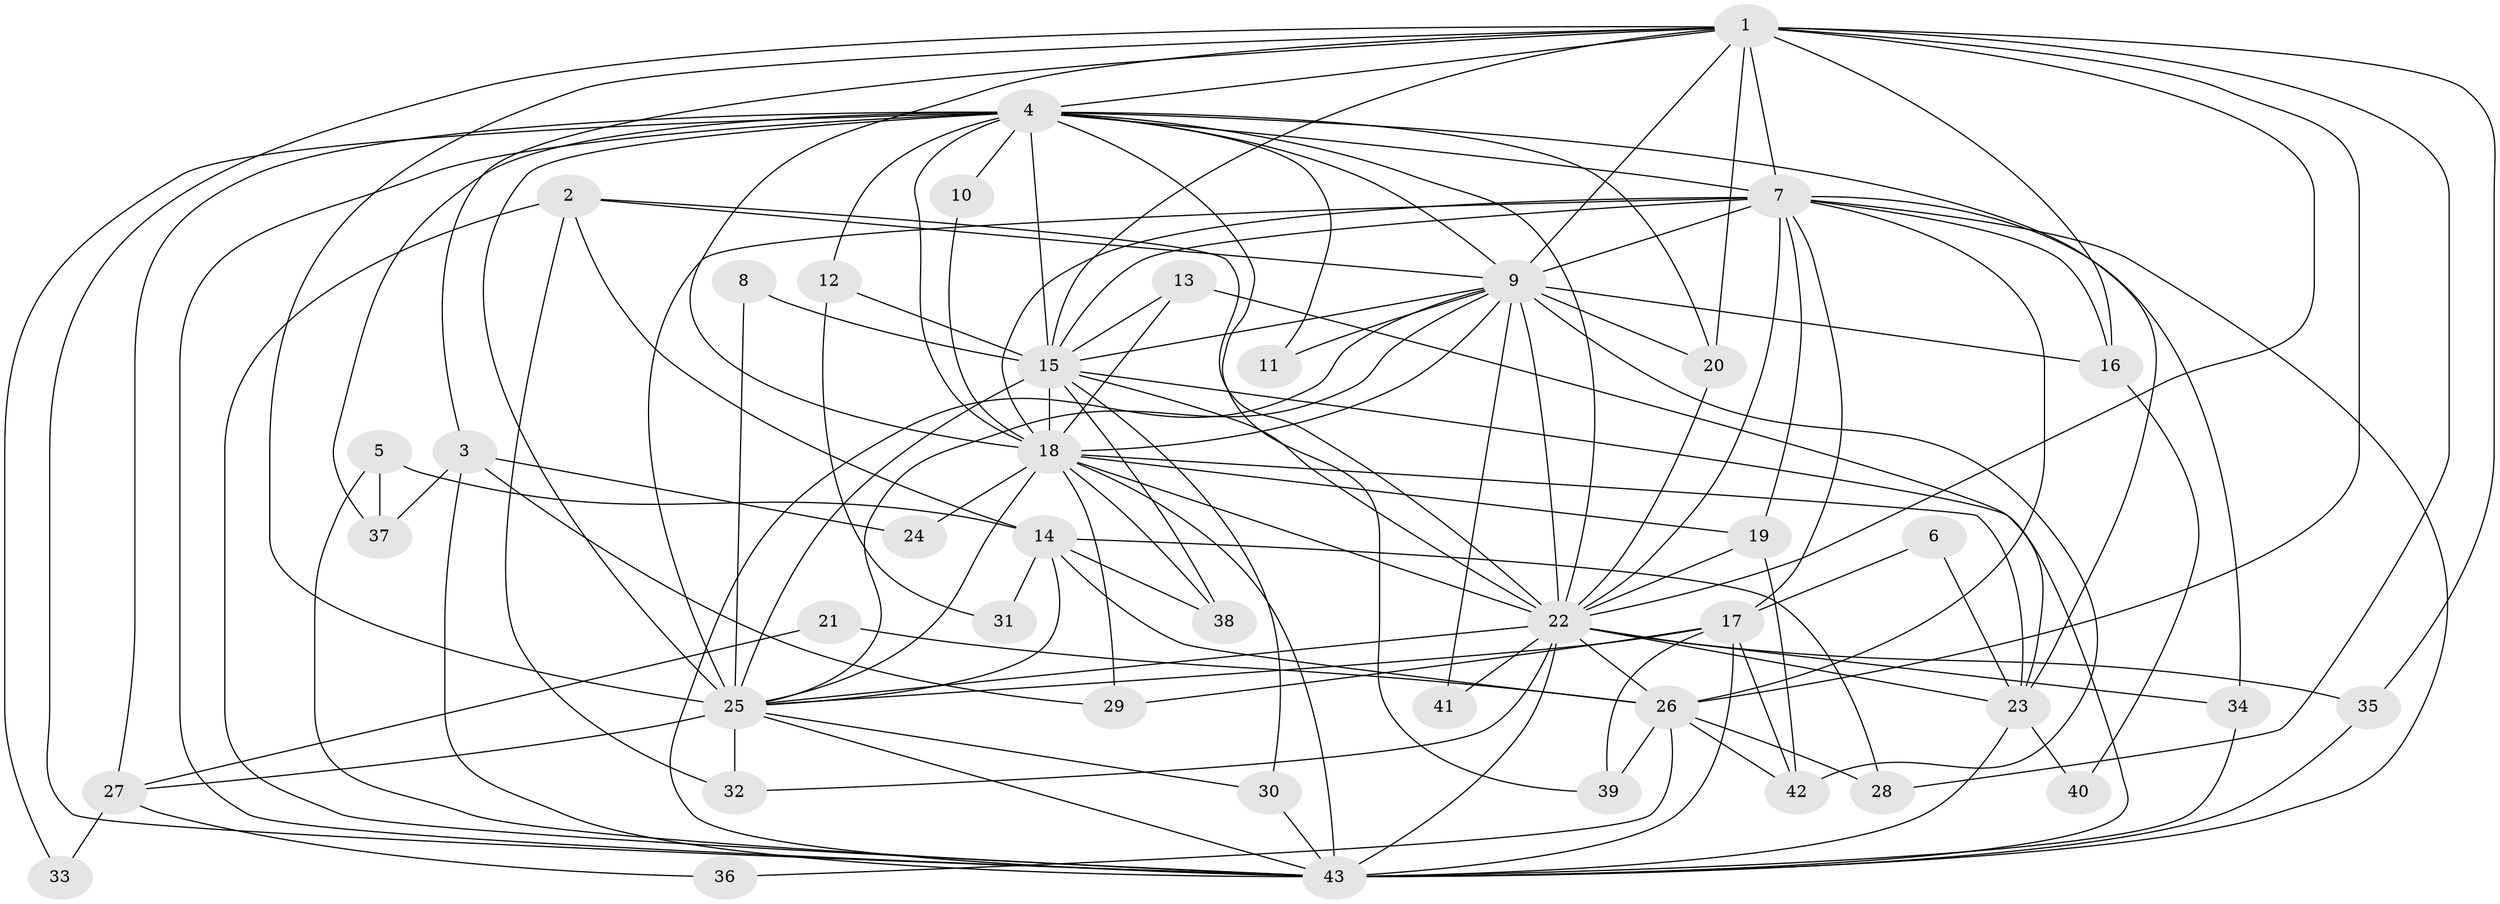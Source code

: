 // original degree distribution, {18: 0.03529411764705882, 15: 0.011764705882352941, 19: 0.023529411764705882, 23: 0.011764705882352941, 20: 0.011764705882352941, 17: 0.011764705882352941, 16: 0.011764705882352941, 10: 0.011764705882352941, 5: 0.023529411764705882, 3: 0.16470588235294117, 2: 0.5764705882352941, 7: 0.03529411764705882, 4: 0.058823529411764705, 6: 0.011764705882352941}
// Generated by graph-tools (version 1.1) at 2025/01/03/09/25 03:01:12]
// undirected, 43 vertices, 126 edges
graph export_dot {
graph [start="1"]
  node [color=gray90,style=filled];
  1;
  2;
  3;
  4;
  5;
  6;
  7;
  8;
  9;
  10;
  11;
  12;
  13;
  14;
  15;
  16;
  17;
  18;
  19;
  20;
  21;
  22;
  23;
  24;
  25;
  26;
  27;
  28;
  29;
  30;
  31;
  32;
  33;
  34;
  35;
  36;
  37;
  38;
  39;
  40;
  41;
  42;
  43;
  1 -- 3 [weight=1.0];
  1 -- 4 [weight=1.0];
  1 -- 7 [weight=3.0];
  1 -- 9 [weight=1.0];
  1 -- 15 [weight=1.0];
  1 -- 16 [weight=1.0];
  1 -- 18 [weight=1.0];
  1 -- 20 [weight=1.0];
  1 -- 22 [weight=1.0];
  1 -- 25 [weight=1.0];
  1 -- 26 [weight=1.0];
  1 -- 28 [weight=1.0];
  1 -- 35 [weight=1.0];
  1 -- 43 [weight=1.0];
  2 -- 9 [weight=1.0];
  2 -- 14 [weight=1.0];
  2 -- 22 [weight=1.0];
  2 -- 32 [weight=1.0];
  2 -- 43 [weight=1.0];
  3 -- 24 [weight=1.0];
  3 -- 29 [weight=1.0];
  3 -- 37 [weight=1.0];
  3 -- 43 [weight=1.0];
  4 -- 7 [weight=2.0];
  4 -- 9 [weight=1.0];
  4 -- 10 [weight=1.0];
  4 -- 11 [weight=1.0];
  4 -- 12 [weight=1.0];
  4 -- 15 [weight=1.0];
  4 -- 18 [weight=1.0];
  4 -- 20 [weight=1.0];
  4 -- 22 [weight=1.0];
  4 -- 23 [weight=1.0];
  4 -- 25 [weight=1.0];
  4 -- 27 [weight=1.0];
  4 -- 33 [weight=1.0];
  4 -- 37 [weight=1.0];
  4 -- 39 [weight=1.0];
  4 -- 43 [weight=2.0];
  5 -- 14 [weight=1.0];
  5 -- 37 [weight=1.0];
  5 -- 43 [weight=1.0];
  6 -- 17 [weight=1.0];
  6 -- 23 [weight=1.0];
  7 -- 9 [weight=2.0];
  7 -- 15 [weight=3.0];
  7 -- 16 [weight=1.0];
  7 -- 17 [weight=1.0];
  7 -- 18 [weight=3.0];
  7 -- 19 [weight=1.0];
  7 -- 22 [weight=2.0];
  7 -- 25 [weight=3.0];
  7 -- 26 [weight=1.0];
  7 -- 34 [weight=1.0];
  7 -- 43 [weight=3.0];
  8 -- 15 [weight=2.0];
  8 -- 25 [weight=1.0];
  9 -- 11 [weight=2.0];
  9 -- 15 [weight=1.0];
  9 -- 16 [weight=1.0];
  9 -- 18 [weight=1.0];
  9 -- 20 [weight=1.0];
  9 -- 22 [weight=3.0];
  9 -- 25 [weight=1.0];
  9 -- 41 [weight=1.0];
  9 -- 42 [weight=1.0];
  9 -- 43 [weight=1.0];
  10 -- 18 [weight=1.0];
  12 -- 15 [weight=1.0];
  12 -- 31 [weight=1.0];
  13 -- 15 [weight=1.0];
  13 -- 18 [weight=1.0];
  13 -- 23 [weight=1.0];
  14 -- 25 [weight=1.0];
  14 -- 26 [weight=1.0];
  14 -- 28 [weight=1.0];
  14 -- 31 [weight=1.0];
  14 -- 38 [weight=1.0];
  15 -- 18 [weight=2.0];
  15 -- 22 [weight=1.0];
  15 -- 25 [weight=1.0];
  15 -- 30 [weight=1.0];
  15 -- 38 [weight=1.0];
  15 -- 43 [weight=1.0];
  16 -- 40 [weight=1.0];
  17 -- 25 [weight=1.0];
  17 -- 29 [weight=1.0];
  17 -- 39 [weight=1.0];
  17 -- 42 [weight=1.0];
  17 -- 43 [weight=1.0];
  18 -- 19 [weight=1.0];
  18 -- 22 [weight=2.0];
  18 -- 23 [weight=1.0];
  18 -- 24 [weight=1.0];
  18 -- 25 [weight=1.0];
  18 -- 29 [weight=1.0];
  18 -- 38 [weight=1.0];
  18 -- 43 [weight=1.0];
  19 -- 22 [weight=1.0];
  19 -- 42 [weight=1.0];
  20 -- 22 [weight=1.0];
  21 -- 26 [weight=1.0];
  21 -- 27 [weight=1.0];
  22 -- 23 [weight=1.0];
  22 -- 25 [weight=2.0];
  22 -- 26 [weight=2.0];
  22 -- 32 [weight=1.0];
  22 -- 34 [weight=1.0];
  22 -- 35 [weight=1.0];
  22 -- 41 [weight=1.0];
  22 -- 43 [weight=1.0];
  23 -- 40 [weight=1.0];
  23 -- 43 [weight=1.0];
  25 -- 27 [weight=2.0];
  25 -- 30 [weight=1.0];
  25 -- 32 [weight=1.0];
  25 -- 43 [weight=1.0];
  26 -- 28 [weight=1.0];
  26 -- 36 [weight=1.0];
  26 -- 39 [weight=1.0];
  26 -- 42 [weight=1.0];
  27 -- 33 [weight=1.0];
  27 -- 36 [weight=1.0];
  30 -- 43 [weight=1.0];
  34 -- 43 [weight=1.0];
  35 -- 43 [weight=1.0];
}
